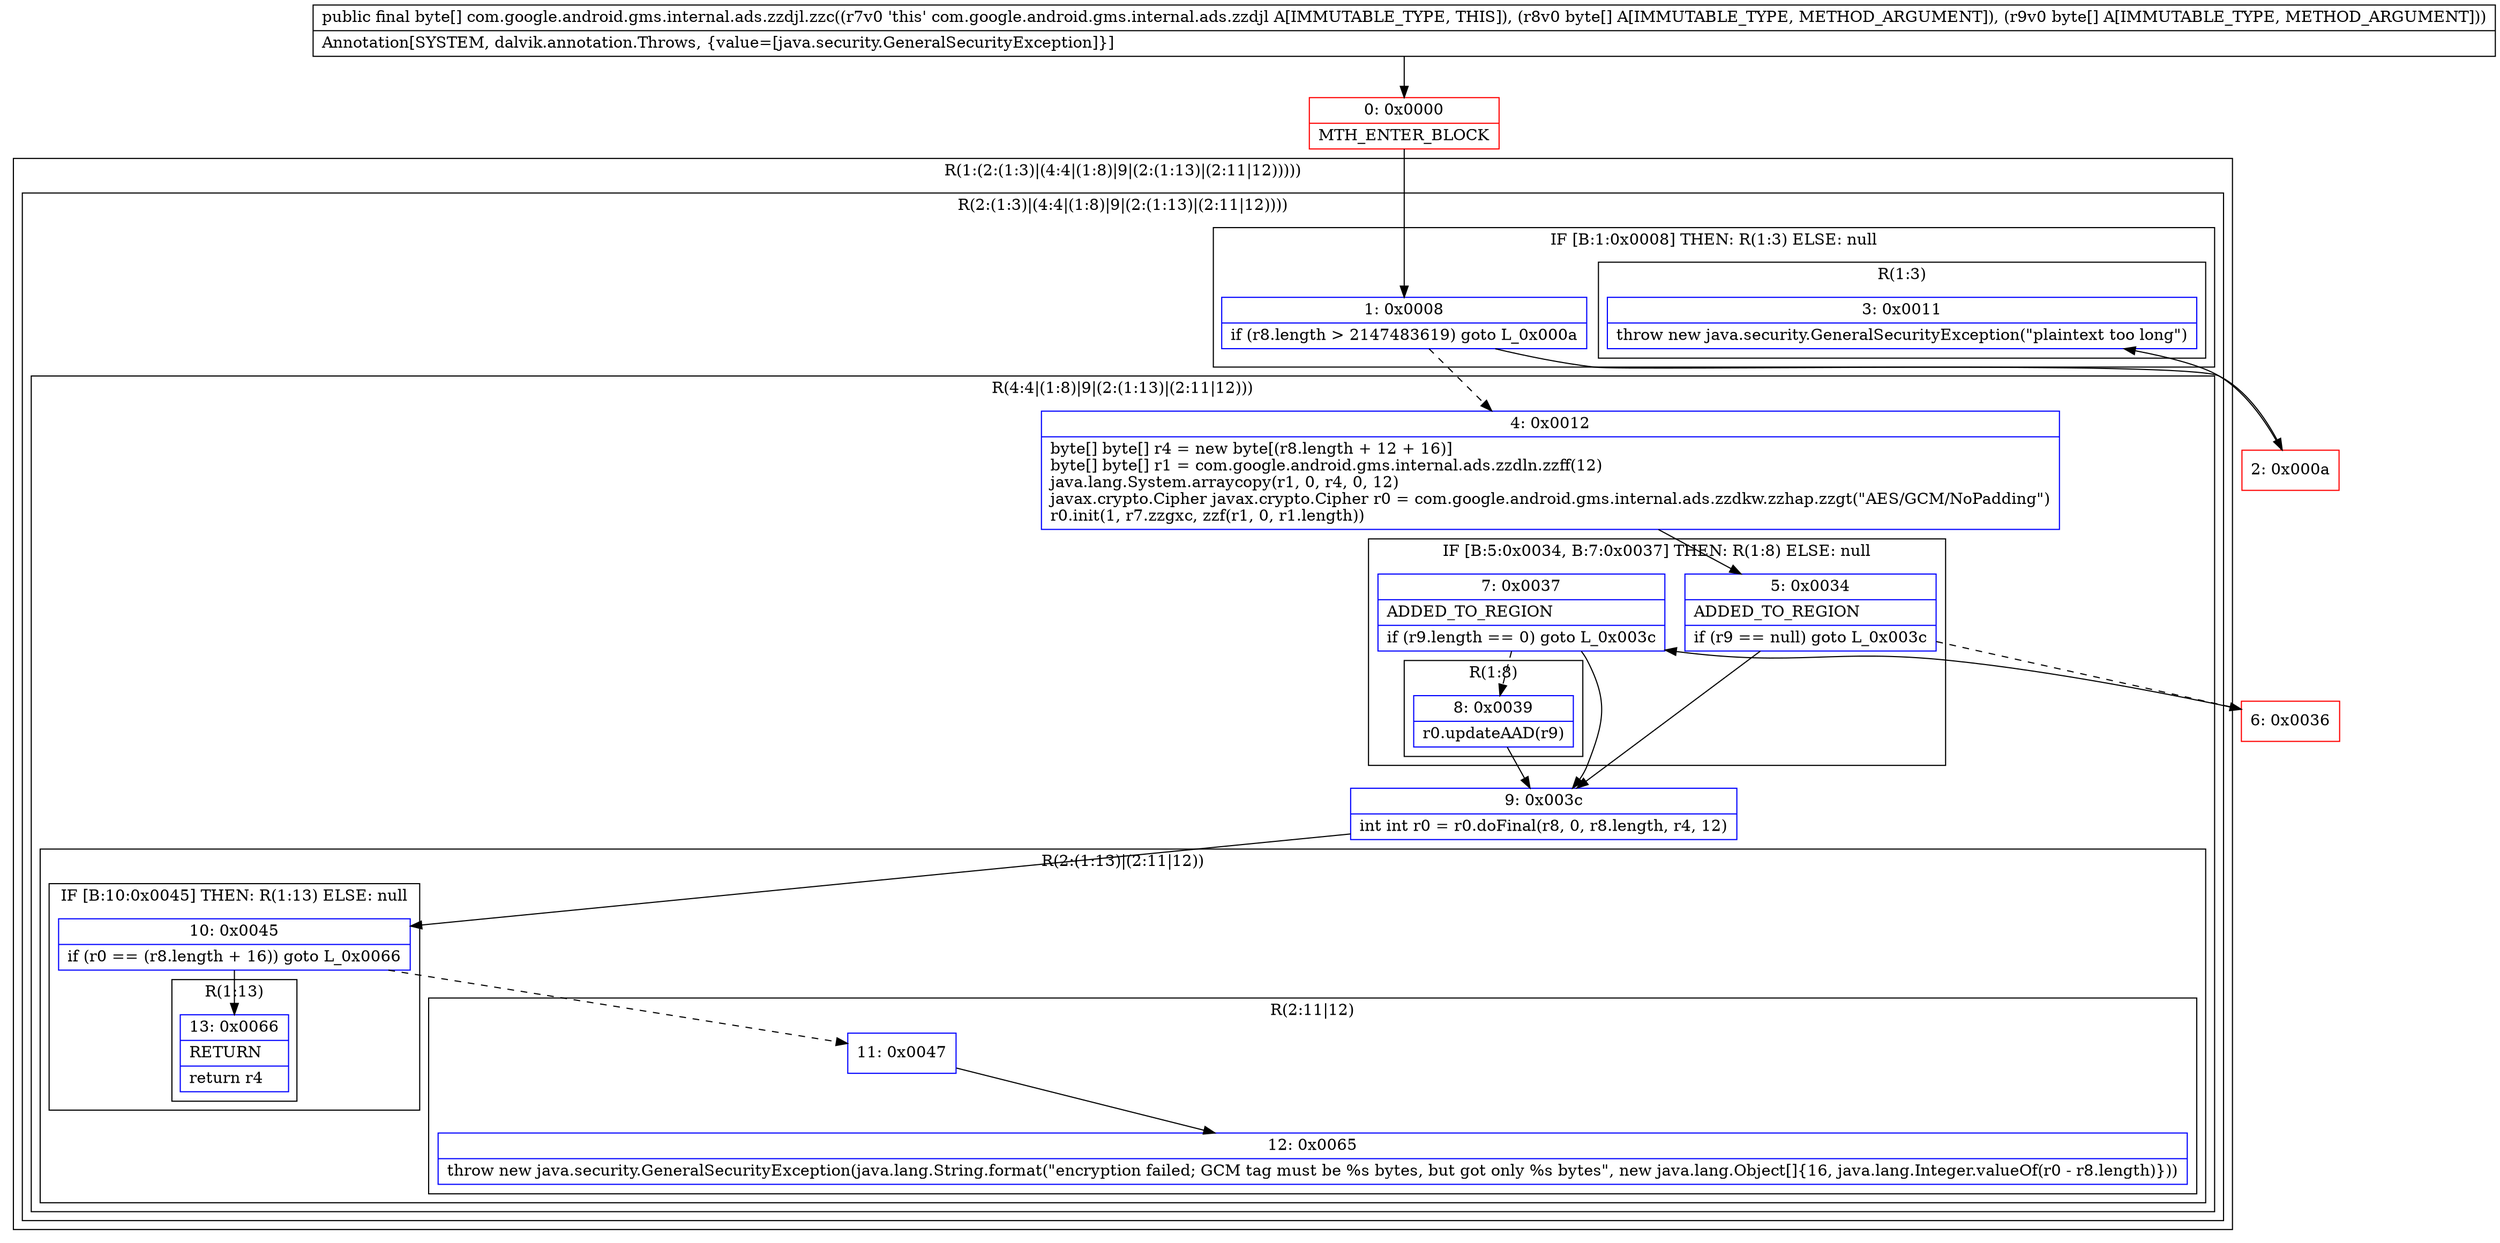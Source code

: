 digraph "CFG forcom.google.android.gms.internal.ads.zzdjl.zzc([B[B)[B" {
subgraph cluster_Region_1559750708 {
label = "R(1:(2:(1:3)|(4:4|(1:8)|9|(2:(1:13)|(2:11|12)))))";
node [shape=record,color=blue];
subgraph cluster_Region_972687327 {
label = "R(2:(1:3)|(4:4|(1:8)|9|(2:(1:13)|(2:11|12))))";
node [shape=record,color=blue];
subgraph cluster_IfRegion_263986918 {
label = "IF [B:1:0x0008] THEN: R(1:3) ELSE: null";
node [shape=record,color=blue];
Node_1 [shape=record,label="{1\:\ 0x0008|if (r8.length \> 2147483619) goto L_0x000a\l}"];
subgraph cluster_Region_1584483482 {
label = "R(1:3)";
node [shape=record,color=blue];
Node_3 [shape=record,label="{3\:\ 0x0011|throw new java.security.GeneralSecurityException(\"plaintext too long\")\l}"];
}
}
subgraph cluster_Region_2064149120 {
label = "R(4:4|(1:8)|9|(2:(1:13)|(2:11|12)))";
node [shape=record,color=blue];
Node_4 [shape=record,label="{4\:\ 0x0012|byte[] byte[] r4 = new byte[(r8.length + 12 + 16)]\lbyte[] byte[] r1 = com.google.android.gms.internal.ads.zzdln.zzff(12)\ljava.lang.System.arraycopy(r1, 0, r4, 0, 12)\ljavax.crypto.Cipher javax.crypto.Cipher r0 = com.google.android.gms.internal.ads.zzdkw.zzhap.zzgt(\"AES\/GCM\/NoPadding\")\lr0.init(1, r7.zzgxc, zzf(r1, 0, r1.length))\l}"];
subgraph cluster_IfRegion_1034205480 {
label = "IF [B:5:0x0034, B:7:0x0037] THEN: R(1:8) ELSE: null";
node [shape=record,color=blue];
Node_5 [shape=record,label="{5\:\ 0x0034|ADDED_TO_REGION\l|if (r9 == null) goto L_0x003c\l}"];
Node_7 [shape=record,label="{7\:\ 0x0037|ADDED_TO_REGION\l|if (r9.length == 0) goto L_0x003c\l}"];
subgraph cluster_Region_76443495 {
label = "R(1:8)";
node [shape=record,color=blue];
Node_8 [shape=record,label="{8\:\ 0x0039|r0.updateAAD(r9)\l}"];
}
}
Node_9 [shape=record,label="{9\:\ 0x003c|int int r0 = r0.doFinal(r8, 0, r8.length, r4, 12)\l}"];
subgraph cluster_Region_1409910204 {
label = "R(2:(1:13)|(2:11|12))";
node [shape=record,color=blue];
subgraph cluster_IfRegion_922637845 {
label = "IF [B:10:0x0045] THEN: R(1:13) ELSE: null";
node [shape=record,color=blue];
Node_10 [shape=record,label="{10\:\ 0x0045|if (r0 == (r8.length + 16)) goto L_0x0066\l}"];
subgraph cluster_Region_1584859387 {
label = "R(1:13)";
node [shape=record,color=blue];
Node_13 [shape=record,label="{13\:\ 0x0066|RETURN\l|return r4\l}"];
}
}
subgraph cluster_Region_244999712 {
label = "R(2:11|12)";
node [shape=record,color=blue];
Node_11 [shape=record,label="{11\:\ 0x0047}"];
Node_12 [shape=record,label="{12\:\ 0x0065|throw new java.security.GeneralSecurityException(java.lang.String.format(\"encryption failed; GCM tag must be %s bytes, but got only %s bytes\", new java.lang.Object[]\{16, java.lang.Integer.valueOf(r0 \- r8.length)\}))\l}"];
}
}
}
}
}
Node_0 [shape=record,color=red,label="{0\:\ 0x0000|MTH_ENTER_BLOCK\l}"];
Node_2 [shape=record,color=red,label="{2\:\ 0x000a}"];
Node_6 [shape=record,color=red,label="{6\:\ 0x0036}"];
MethodNode[shape=record,label="{public final byte[] com.google.android.gms.internal.ads.zzdjl.zzc((r7v0 'this' com.google.android.gms.internal.ads.zzdjl A[IMMUTABLE_TYPE, THIS]), (r8v0 byte[] A[IMMUTABLE_TYPE, METHOD_ARGUMENT]), (r9v0 byte[] A[IMMUTABLE_TYPE, METHOD_ARGUMENT]))  | Annotation[SYSTEM, dalvik.annotation.Throws, \{value=[java.security.GeneralSecurityException]\}]\l}"];
MethodNode -> Node_0;
Node_1 -> Node_2;
Node_1 -> Node_4[style=dashed];
Node_4 -> Node_5;
Node_5 -> Node_6[style=dashed];
Node_5 -> Node_9;
Node_7 -> Node_8[style=dashed];
Node_7 -> Node_9;
Node_8 -> Node_9;
Node_9 -> Node_10;
Node_10 -> Node_11[style=dashed];
Node_10 -> Node_13;
Node_11 -> Node_12;
Node_0 -> Node_1;
Node_2 -> Node_3;
Node_6 -> Node_7;
}

